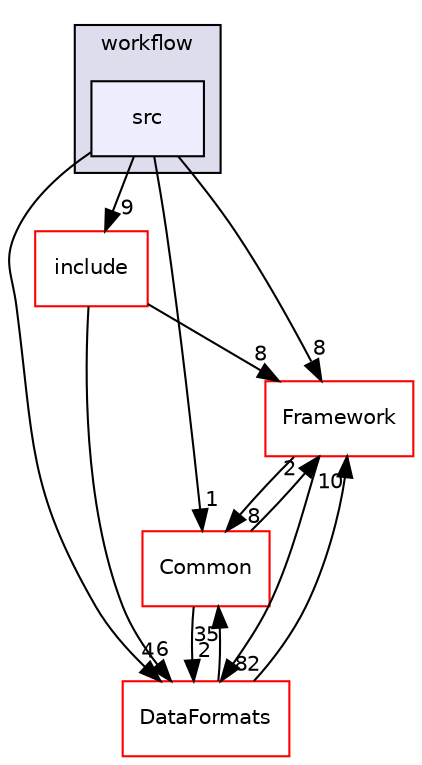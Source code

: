 digraph "/home/travis/build/AliceO2Group/AliceO2/Detectors/FIT/FDD/workflow/src" {
  bgcolor=transparent;
  compound=true
  node [ fontsize="10", fontname="Helvetica"];
  edge [ labelfontsize="10", labelfontname="Helvetica"];
  subgraph clusterdir_a58d63da91ebc530ad40649c3f01757f {
    graph [ bgcolor="#ddddee", pencolor="black", label="workflow" fontname="Helvetica", fontsize="10", URL="dir_a58d63da91ebc530ad40649c3f01757f.html"]
  dir_873ae8954a9ad67b3926d8c81d25c943 [shape=box, label="src", style="filled", fillcolor="#eeeeff", pencolor="black", URL="dir_873ae8954a9ad67b3926d8c81d25c943.html"];
  }
  dir_6c6345ba72c9861e0bc6c84a0b141d36 [shape=box label="include" color="red" URL="dir_6c6345ba72c9861e0bc6c84a0b141d36.html"];
  dir_4ab6b4cc6a7edbff49100e9123df213f [shape=box label="Common" color="red" URL="dir_4ab6b4cc6a7edbff49100e9123df213f.html"];
  dir_bcbb2cf9a3d3d83e5515c82071a07177 [shape=box label="Framework" color="red" URL="dir_bcbb2cf9a3d3d83e5515c82071a07177.html"];
  dir_2171f7ec022c5423887b07c69b2f5b48 [shape=box label="DataFormats" color="red" URL="dir_2171f7ec022c5423887b07c69b2f5b48.html"];
  dir_873ae8954a9ad67b3926d8c81d25c943->dir_6c6345ba72c9861e0bc6c84a0b141d36 [headlabel="9", labeldistance=1.5 headhref="dir_000409_000393.html"];
  dir_873ae8954a9ad67b3926d8c81d25c943->dir_4ab6b4cc6a7edbff49100e9123df213f [headlabel="1", labeldistance=1.5 headhref="dir_000409_000027.html"];
  dir_873ae8954a9ad67b3926d8c81d25c943->dir_bcbb2cf9a3d3d83e5515c82071a07177 [headlabel="8", labeldistance=1.5 headhref="dir_000409_000013.html"];
  dir_873ae8954a9ad67b3926d8c81d25c943->dir_2171f7ec022c5423887b07c69b2f5b48 [headlabel="4", labeldistance=1.5 headhref="dir_000409_000076.html"];
  dir_6c6345ba72c9861e0bc6c84a0b141d36->dir_bcbb2cf9a3d3d83e5515c82071a07177 [headlabel="8", labeldistance=1.5 headhref="dir_000393_000013.html"];
  dir_6c6345ba72c9861e0bc6c84a0b141d36->dir_2171f7ec022c5423887b07c69b2f5b48 [headlabel="6", labeldistance=1.5 headhref="dir_000393_000076.html"];
  dir_4ab6b4cc6a7edbff49100e9123df213f->dir_bcbb2cf9a3d3d83e5515c82071a07177 [headlabel="2", labeldistance=1.5 headhref="dir_000027_000013.html"];
  dir_4ab6b4cc6a7edbff49100e9123df213f->dir_2171f7ec022c5423887b07c69b2f5b48 [headlabel="2", labeldistance=1.5 headhref="dir_000027_000076.html"];
  dir_bcbb2cf9a3d3d83e5515c82071a07177->dir_4ab6b4cc6a7edbff49100e9123df213f [headlabel="8", labeldistance=1.5 headhref="dir_000013_000027.html"];
  dir_bcbb2cf9a3d3d83e5515c82071a07177->dir_2171f7ec022c5423887b07c69b2f5b48 [headlabel="82", labeldistance=1.5 headhref="dir_000013_000076.html"];
  dir_2171f7ec022c5423887b07c69b2f5b48->dir_4ab6b4cc6a7edbff49100e9123df213f [headlabel="35", labeldistance=1.5 headhref="dir_000076_000027.html"];
  dir_2171f7ec022c5423887b07c69b2f5b48->dir_bcbb2cf9a3d3d83e5515c82071a07177 [headlabel="10", labeldistance=1.5 headhref="dir_000076_000013.html"];
}
